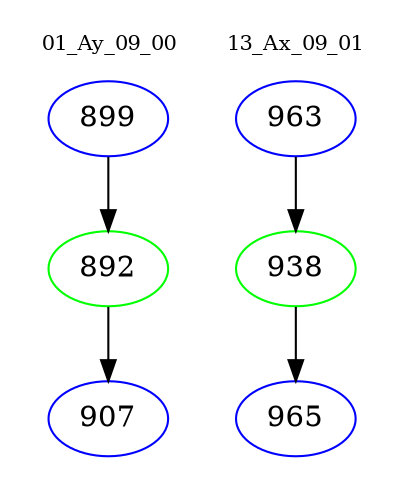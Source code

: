 digraph{
subgraph cluster_0 {
color = white
label = "01_Ay_09_00";
fontsize=10;
T0_899 [label="899", color="blue"]
T0_899 -> T0_892 [color="black"]
T0_892 [label="892", color="green"]
T0_892 -> T0_907 [color="black"]
T0_907 [label="907", color="blue"]
}
subgraph cluster_1 {
color = white
label = "13_Ax_09_01";
fontsize=10;
T1_963 [label="963", color="blue"]
T1_963 -> T1_938 [color="black"]
T1_938 [label="938", color="green"]
T1_938 -> T1_965 [color="black"]
T1_965 [label="965", color="blue"]
}
}
